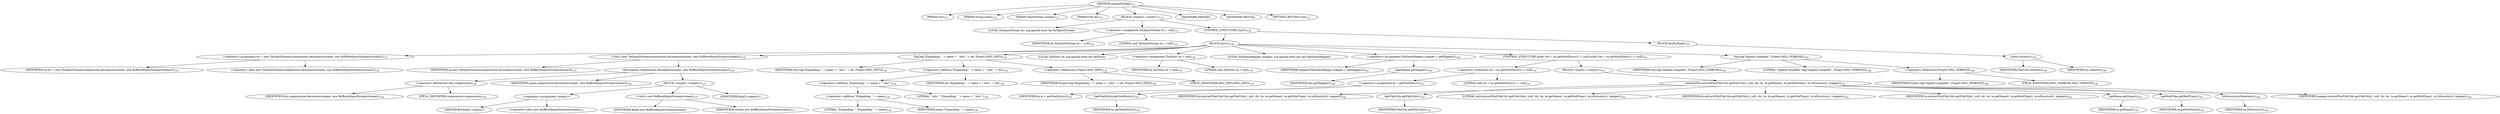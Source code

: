 digraph "expandStream" {  
"158" [label = <(METHOD,expandStream)<SUB>131</SUB>> ]
"17" [label = <(PARAM,this)<SUB>131</SUB>> ]
"159" [label = <(PARAM,String name)<SUB>131</SUB>> ]
"160" [label = <(PARAM,InputStream stream)<SUB>131</SUB>> ]
"161" [label = <(PARAM,File dir)<SUB>131</SUB>> ]
"162" [label = <(BLOCK,&lt;empty&gt;,&lt;empty&gt;)<SUB>132</SUB>> ]
"15" [label = <(LOCAL,TarInputStream tis: org.apache.tools.tar.TarInputStream)> ]
"163" [label = <(&lt;operator&gt;.assignment,TarInputStream tis = null)<SUB>133</SUB>> ]
"164" [label = <(IDENTIFIER,tis,TarInputStream tis = null)<SUB>133</SUB>> ]
"165" [label = <(LITERAL,null,TarInputStream tis = null)<SUB>133</SUB>> ]
"166" [label = <(CONTROL_STRUCTURE,try,try)<SUB>134</SUB>> ]
"167" [label = <(BLOCK,try,try)<SUB>134</SUB>> ]
"168" [label = <(&lt;operator&gt;.assignment,tis = new TarInputStream(compression.decompress(name, new BufferedInputStream(stream))))<SUB>135</SUB>> ]
"169" [label = <(IDENTIFIER,tis,tis = new TarInputStream(compression.decompress(name, new BufferedInputStream(stream))))<SUB>135</SUB>> ]
"170" [label = <(&lt;operator&gt;.alloc,new TarInputStream(compression.decompress(name, new BufferedInputStream(stream))))<SUB>136</SUB>> ]
"171" [label = <(&lt;init&gt;,new TarInputStream(compression.decompress(name, new BufferedInputStream(stream))))<SUB>136</SUB>> ]
"14" [label = <(IDENTIFIER,tis,new TarInputStream(compression.decompress(name, new BufferedInputStream(stream))))<SUB>135</SUB>> ]
"172" [label = <(decompress,compression.decompress(name, new BufferedInputStream(stream)))<SUB>136</SUB>> ]
"173" [label = <(&lt;operator&gt;.fieldAccess,this.compression)<SUB>136</SUB>> ]
"174" [label = <(IDENTIFIER,this,compression.decompress(name, new BufferedInputStream(stream)))<SUB>136</SUB>> ]
"175" [label = <(FIELD_IDENTIFIER,compression,compression)<SUB>136</SUB>> ]
"176" [label = <(IDENTIFIER,name,compression.decompress(name, new BufferedInputStream(stream)))<SUB>136</SUB>> ]
"177" [label = <(BLOCK,&lt;empty&gt;,&lt;empty&gt;)<SUB>137</SUB>> ]
"178" [label = <(&lt;operator&gt;.assignment,&lt;empty&gt;)> ]
"179" [label = <(IDENTIFIER,$obj5,&lt;empty&gt;)> ]
"180" [label = <(&lt;operator&gt;.alloc,new BufferedInputStream(stream))<SUB>137</SUB>> ]
"181" [label = <(&lt;init&gt;,new BufferedInputStream(stream))<SUB>137</SUB>> ]
"182" [label = <(IDENTIFIER,$obj5,new BufferedInputStream(stream))> ]
"183" [label = <(IDENTIFIER,stream,new BufferedInputStream(stream))<SUB>137</SUB>> ]
"184" [label = <(IDENTIFIER,$obj5,&lt;empty&gt;)> ]
"185" [label = <(log,log(&quot;Expanding: &quot; + name + &quot; into &quot; + dir, Project.MSG_INFO))<SUB>138</SUB>> ]
"16" [label = <(IDENTIFIER,this,log(&quot;Expanding: &quot; + name + &quot; into &quot; + dir, Project.MSG_INFO))<SUB>138</SUB>> ]
"186" [label = <(&lt;operator&gt;.addition,&quot;Expanding: &quot; + name + &quot; into &quot; + dir)<SUB>138</SUB>> ]
"187" [label = <(&lt;operator&gt;.addition,&quot;Expanding: &quot; + name + &quot; into &quot;)<SUB>138</SUB>> ]
"188" [label = <(&lt;operator&gt;.addition,&quot;Expanding: &quot; + name)<SUB>138</SUB>> ]
"189" [label = <(LITERAL,&quot;Expanding: &quot;,&quot;Expanding: &quot; + name)<SUB>138</SUB>> ]
"190" [label = <(IDENTIFIER,name,&quot;Expanding: &quot; + name)<SUB>138</SUB>> ]
"191" [label = <(LITERAL,&quot; into &quot;,&quot;Expanding: &quot; + name + &quot; into &quot;)<SUB>138</SUB>> ]
"192" [label = <(IDENTIFIER,dir,&quot;Expanding: &quot; + name + &quot; into &quot; + dir)<SUB>138</SUB>> ]
"193" [label = <(&lt;operator&gt;.fieldAccess,Project.MSG_INFO)<SUB>138</SUB>> ]
"194" [label = <(IDENTIFIER,Project,log(&quot;Expanding: &quot; + name + &quot; into &quot; + dir, Project.MSG_INFO))<SUB>138</SUB>> ]
"195" [label = <(FIELD_IDENTIFIER,MSG_INFO,MSG_INFO)<SUB>138</SUB>> ]
"196" [label = <(LOCAL,TarEntry te: org.apache.tools.tar.TarEntry)> ]
"197" [label = <(&lt;operator&gt;.assignment,TarEntry te = null)<SUB>139</SUB>> ]
"198" [label = <(IDENTIFIER,te,TarEntry te = null)<SUB>139</SUB>> ]
"199" [label = <(LITERAL,null,TarEntry te = null)<SUB>139</SUB>> ]
"200" [label = <(LOCAL,FileNameMapper mapper: org.apache.tools.ant.util.FileNameMapper)> ]
"201" [label = <(&lt;operator&gt;.assignment,FileNameMapper mapper = getMapper())<SUB>140</SUB>> ]
"202" [label = <(IDENTIFIER,mapper,FileNameMapper mapper = getMapper())<SUB>140</SUB>> ]
"203" [label = <(getMapper,getMapper())<SUB>140</SUB>> ]
"18" [label = <(IDENTIFIER,this,getMapper())<SUB>140</SUB>> ]
"204" [label = <(CONTROL_STRUCTURE,while ((te = tis.getNextEntry()) != null),while ((te = tis.getNextEntry()) != null))<SUB>141</SUB>> ]
"205" [label = <(&lt;operator&gt;.notEquals,(te = tis.getNextEntry()) != null)<SUB>141</SUB>> ]
"206" [label = <(&lt;operator&gt;.assignment,te = getNextEntry())<SUB>141</SUB>> ]
"207" [label = <(IDENTIFIER,te,te = getNextEntry())<SUB>141</SUB>> ]
"208" [label = <(getNextEntry,getNextEntry())<SUB>141</SUB>> ]
"209" [label = <(IDENTIFIER,tis,getNextEntry())<SUB>141</SUB>> ]
"210" [label = <(LITERAL,null,(te = tis.getNextEntry()) != null)<SUB>141</SUB>> ]
"211" [label = <(BLOCK,&lt;empty&gt;,&lt;empty&gt;)<SUB>141</SUB>> ]
"212" [label = <(extractFile,extractFile(FileUtils.getFileUtils(), null, dir, tis, te.getName(), te.getModTime(), te.isDirectory(), mapper))<SUB>142</SUB>> ]
"19" [label = <(IDENTIFIER,this,extractFile(FileUtils.getFileUtils(), null, dir, tis, te.getName(), te.getModTime(), te.isDirectory(), mapper))<SUB>142</SUB>> ]
"213" [label = <(getFileUtils,getFileUtils())<SUB>142</SUB>> ]
"214" [label = <(IDENTIFIER,FileUtils,getFileUtils())<SUB>142</SUB>> ]
"215" [label = <(LITERAL,null,extractFile(FileUtils.getFileUtils(), null, dir, tis, te.getName(), te.getModTime(), te.isDirectory(), mapper))<SUB>142</SUB>> ]
"216" [label = <(IDENTIFIER,dir,extractFile(FileUtils.getFileUtils(), null, dir, tis, te.getName(), te.getModTime(), te.isDirectory(), mapper))<SUB>142</SUB>> ]
"217" [label = <(IDENTIFIER,tis,extractFile(FileUtils.getFileUtils(), null, dir, tis, te.getName(), te.getModTime(), te.isDirectory(), mapper))<SUB>142</SUB>> ]
"218" [label = <(getName,getName())<SUB>143</SUB>> ]
"219" [label = <(IDENTIFIER,te,getName())<SUB>143</SUB>> ]
"220" [label = <(getModTime,getModTime())<SUB>143</SUB>> ]
"221" [label = <(IDENTIFIER,te,getModTime())<SUB>143</SUB>> ]
"222" [label = <(isDirectory,isDirectory())<SUB>144</SUB>> ]
"223" [label = <(IDENTIFIER,te,isDirectory())<SUB>144</SUB>> ]
"224" [label = <(IDENTIFIER,mapper,extractFile(FileUtils.getFileUtils(), null, dir, tis, te.getName(), te.getModTime(), te.isDirectory(), mapper))<SUB>144</SUB>> ]
"225" [label = <(log,log(&quot;expand complete&quot;, Project.MSG_VERBOSE))<SUB>146</SUB>> ]
"20" [label = <(IDENTIFIER,this,log(&quot;expand complete&quot;, Project.MSG_VERBOSE))<SUB>146</SUB>> ]
"226" [label = <(LITERAL,&quot;expand complete&quot;,log(&quot;expand complete&quot;, Project.MSG_VERBOSE))<SUB>146</SUB>> ]
"227" [label = <(&lt;operator&gt;.fieldAccess,Project.MSG_VERBOSE)<SUB>146</SUB>> ]
"228" [label = <(IDENTIFIER,Project,log(&quot;expand complete&quot;, Project.MSG_VERBOSE))<SUB>146</SUB>> ]
"229" [label = <(FIELD_IDENTIFIER,MSG_VERBOSE,MSG_VERBOSE)<SUB>146</SUB>> ]
"230" [label = <(BLOCK,finally,finally)<SUB>147</SUB>> ]
"231" [label = <(close,close(tis))<SUB>148</SUB>> ]
"232" [label = <(IDENTIFIER,FileUtils,close(tis))<SUB>148</SUB>> ]
"233" [label = <(IDENTIFIER,tis,close(tis))<SUB>148</SUB>> ]
"234" [label = <(MODIFIER,PRIVATE)> ]
"235" [label = <(MODIFIER,VIRTUAL)> ]
"236" [label = <(METHOD_RETURN,void)<SUB>131</SUB>> ]
  "158" -> "17" 
  "158" -> "159" 
  "158" -> "160" 
  "158" -> "161" 
  "158" -> "162" 
  "158" -> "234" 
  "158" -> "235" 
  "158" -> "236" 
  "162" -> "15" 
  "162" -> "163" 
  "162" -> "166" 
  "163" -> "164" 
  "163" -> "165" 
  "166" -> "167" 
  "166" -> "230" 
  "167" -> "168" 
  "167" -> "171" 
  "167" -> "185" 
  "167" -> "196" 
  "167" -> "197" 
  "167" -> "200" 
  "167" -> "201" 
  "167" -> "204" 
  "167" -> "225" 
  "168" -> "169" 
  "168" -> "170" 
  "171" -> "14" 
  "171" -> "172" 
  "172" -> "173" 
  "172" -> "176" 
  "172" -> "177" 
  "173" -> "174" 
  "173" -> "175" 
  "177" -> "178" 
  "177" -> "181" 
  "177" -> "184" 
  "178" -> "179" 
  "178" -> "180" 
  "181" -> "182" 
  "181" -> "183" 
  "185" -> "16" 
  "185" -> "186" 
  "185" -> "193" 
  "186" -> "187" 
  "186" -> "192" 
  "187" -> "188" 
  "187" -> "191" 
  "188" -> "189" 
  "188" -> "190" 
  "193" -> "194" 
  "193" -> "195" 
  "197" -> "198" 
  "197" -> "199" 
  "201" -> "202" 
  "201" -> "203" 
  "203" -> "18" 
  "204" -> "205" 
  "204" -> "211" 
  "205" -> "206" 
  "205" -> "210" 
  "206" -> "207" 
  "206" -> "208" 
  "208" -> "209" 
  "211" -> "212" 
  "212" -> "19" 
  "212" -> "213" 
  "212" -> "215" 
  "212" -> "216" 
  "212" -> "217" 
  "212" -> "218" 
  "212" -> "220" 
  "212" -> "222" 
  "212" -> "224" 
  "213" -> "214" 
  "218" -> "219" 
  "220" -> "221" 
  "222" -> "223" 
  "225" -> "20" 
  "225" -> "226" 
  "225" -> "227" 
  "227" -> "228" 
  "227" -> "229" 
  "230" -> "231" 
  "231" -> "232" 
  "231" -> "233" 
}
